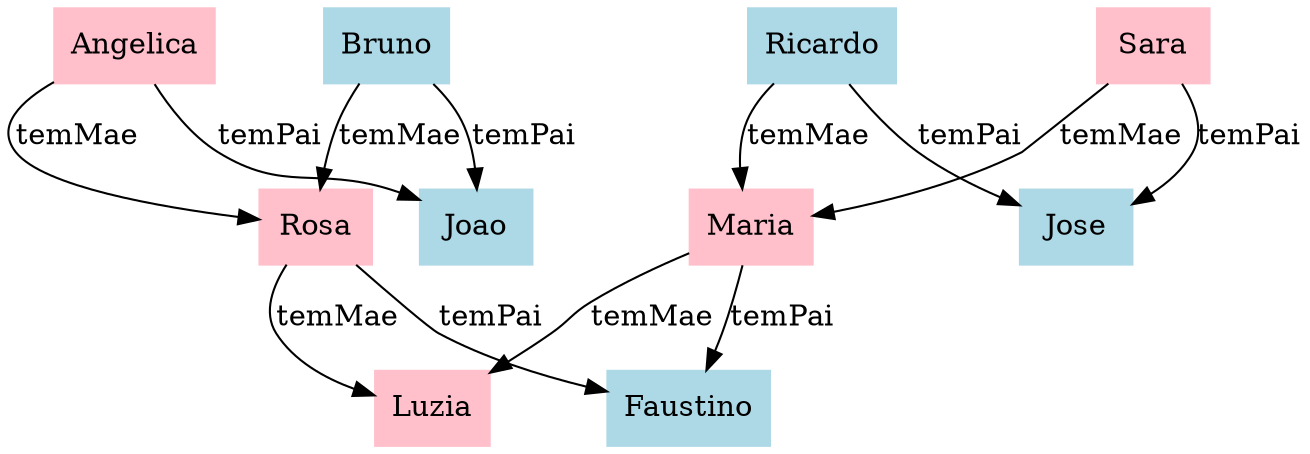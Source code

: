 digraph Family
{
    node [shape=box,style=filled];
    Joao [color=lightblue];
    Jose [color=lightblue];
    Ricardo [color=lightblue];
    Ricardo -> Maria [label="temMae"];
    Ricardo -> Jose [label="temPai"];
    Angelica [color=pink];
    Angelica -> Rosa [label="temMae"];
    Angelica -> Joao [label="temPai"];
    Sara [color=pink];
    Sara -> Maria [label="temMae"];
    Sara -> Jose [label="temPai"];
    Rosa [color=pink];
    Rosa -> Luzia [label="temMae"];
    Rosa -> Faustino [label="temPai"];
    Faustino [color=lightblue];
    Luzia [color=pink];
    Bruno [color=lightblue];
    Bruno -> Rosa [label="temMae"];
    Bruno -> Joao [label="temPai"];
    Maria [color=pink];
    Maria -> Luzia [label="temMae"];
    Maria -> Faustino [label="temPai"];
}
